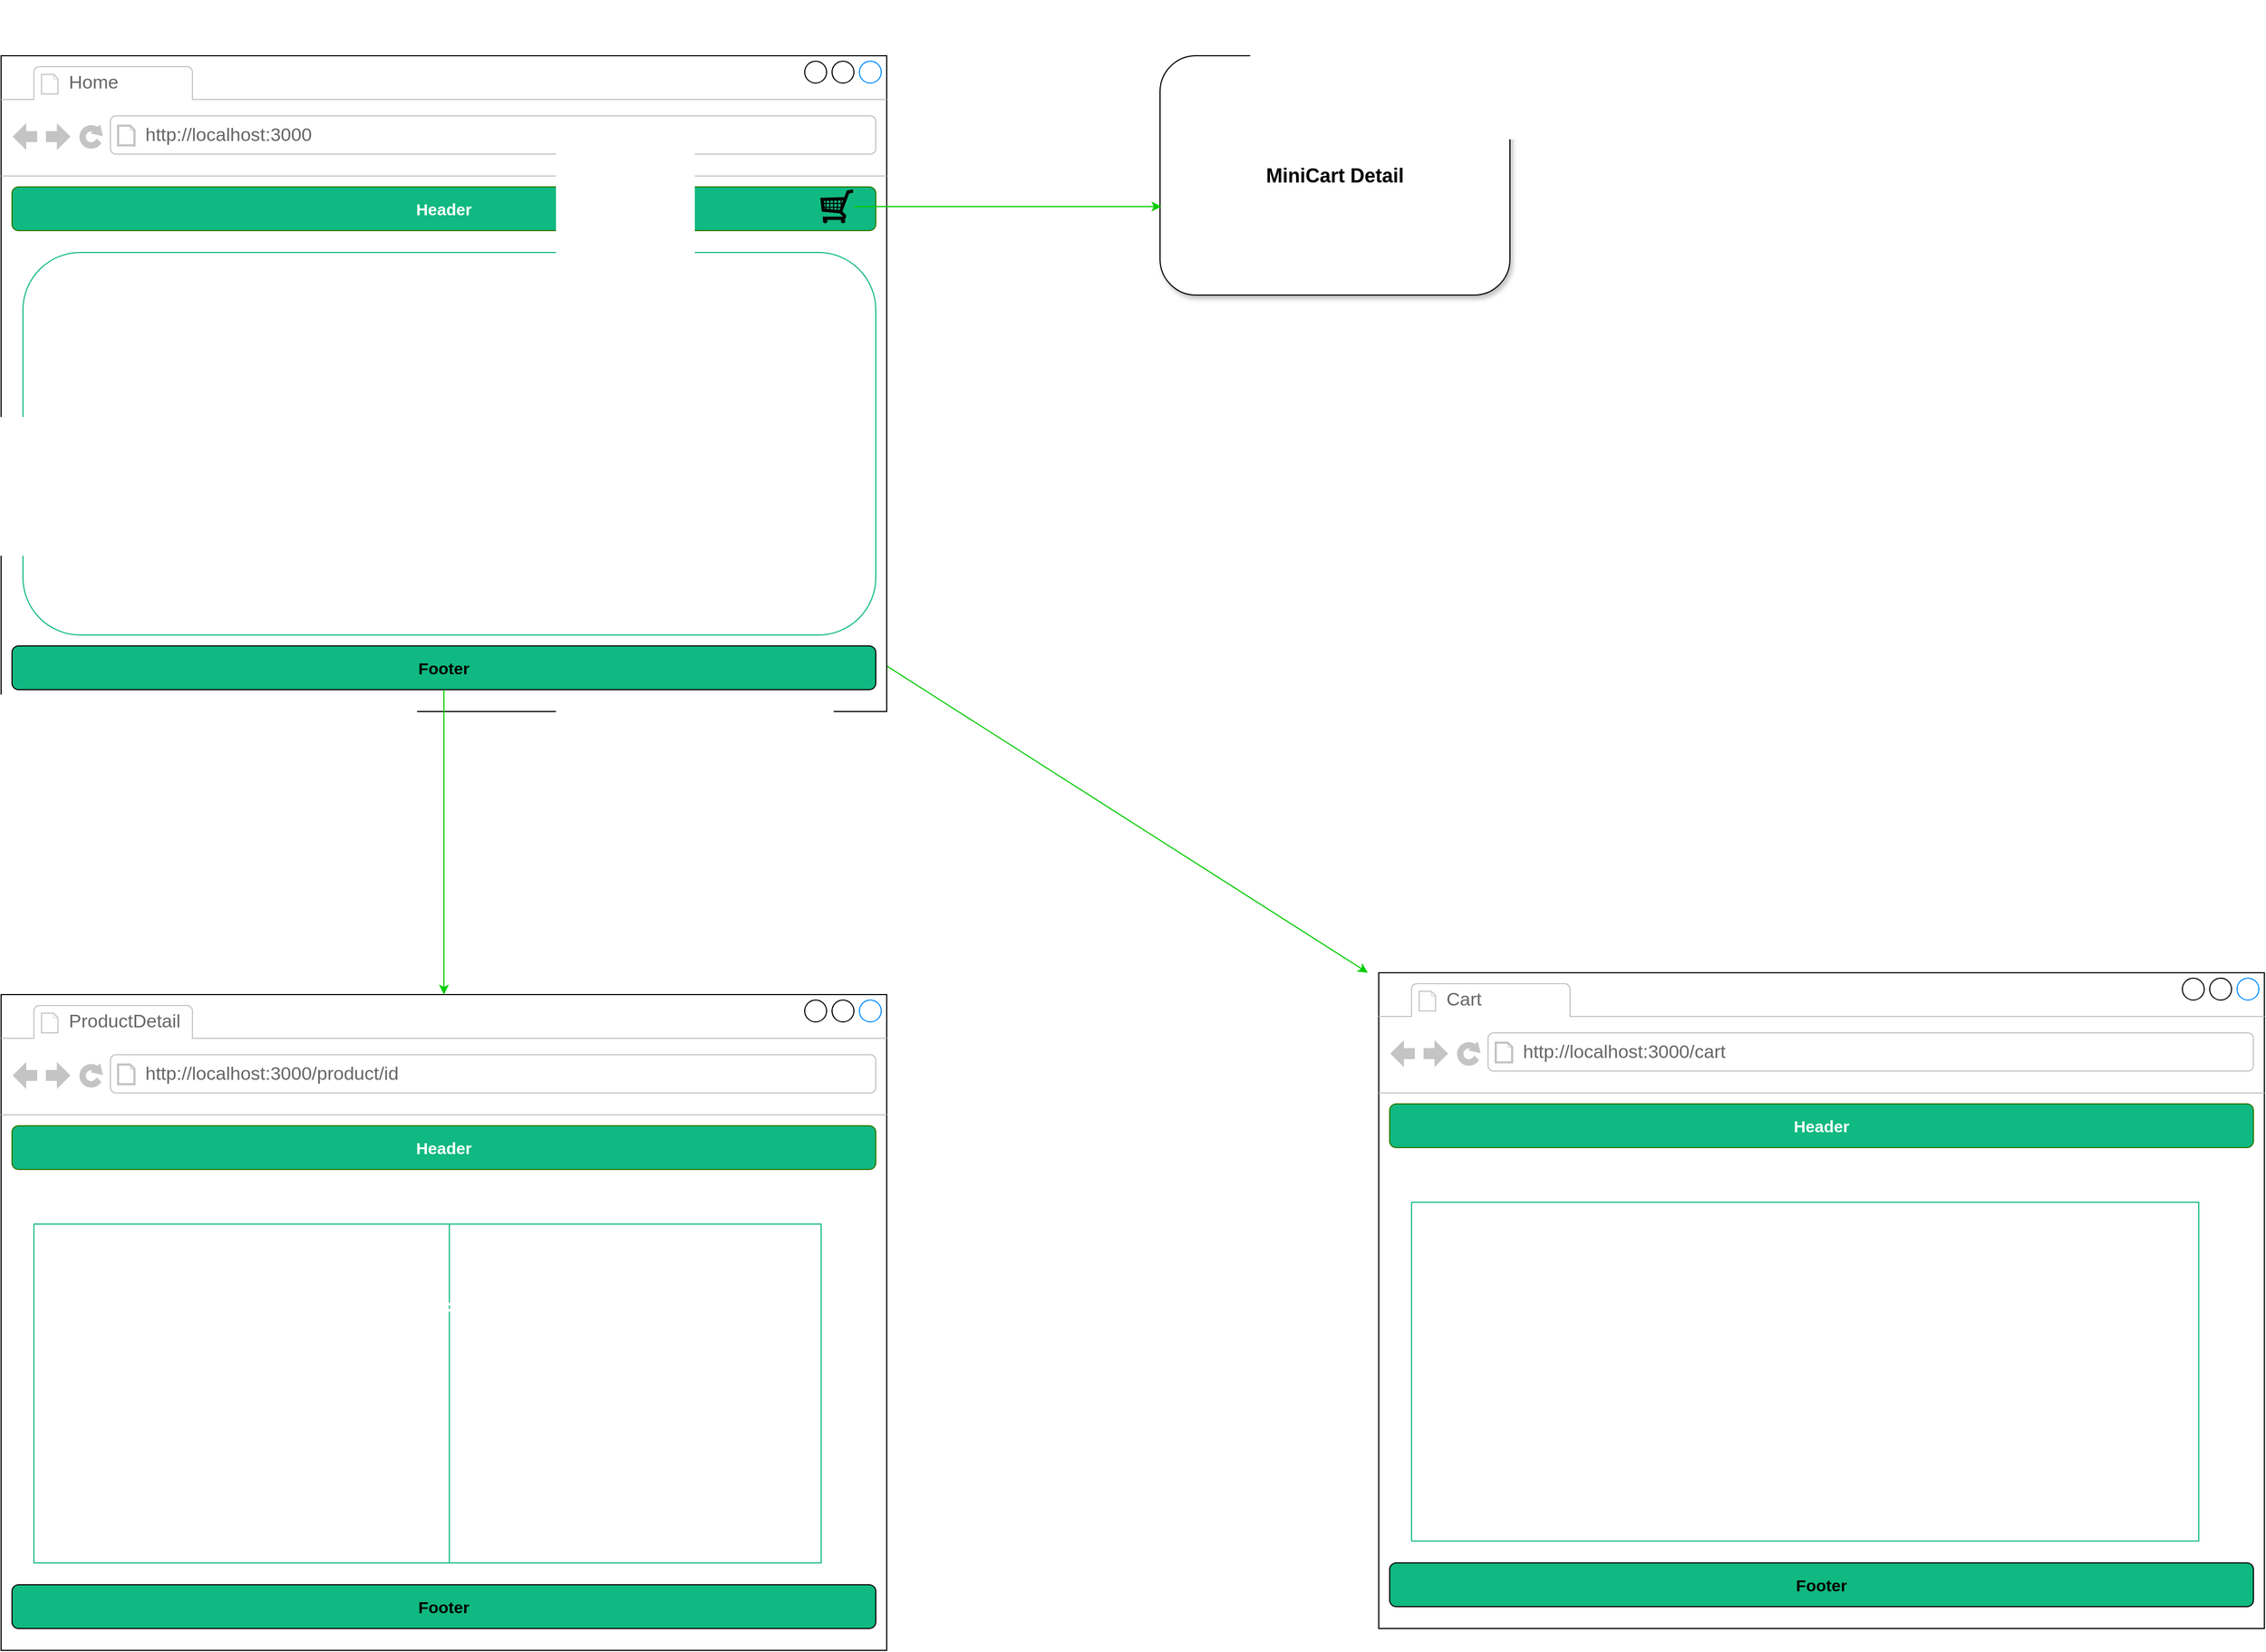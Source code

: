 <mxfile>
    <diagram id="RsQ2uPMJgdX-NSogiXf2" name="general-app-explanation">
        <mxGraphModel dx="4043" dy="1391" grid="1" gridSize="10" guides="1" tooltips="1" connect="1" arrows="1" fold="1" page="1" pageScale="1" pageWidth="850" pageHeight="1100" math="0" shadow="0">
            <root>
                <mxCell id="0"/>
                <mxCell id="1" parent="0"/>
                <mxCell id="K9DbTx4Tkm76TYNsKObI-102" style="edgeStyle=none;html=1;fontSize=18;fontColor=#FFFFFF;fillColor=#f9f7ed;strokeColor=#00CC00;" edge="1" parent="1" source="18">
                    <mxGeometry relative="1" as="geometry">
                        <mxPoint x="1270" y="890" as="targetPoint"/>
                    </mxGeometry>
                </mxCell>
                <mxCell id="18" value="" style="strokeWidth=1;shadow=0;dashed=0;align=center;html=1;shape=mxgraph.mockup.containers.browserWindow;rSize=0;strokeColor2=#008cff;strokeColor3=#c4c4c4;mainText=,;recursiveResize=0;" vertex="1" parent="1">
                    <mxGeometry x="20" y="51" width="810" height="600" as="geometry"/>
                </mxCell>
                <mxCell id="19" value="Home" style="strokeWidth=1;shadow=0;dashed=0;align=center;html=1;shape=mxgraph.mockup.containers.anchor;fontSize=17;fontColor=#666666;align=left;" vertex="1" parent="18">
                    <mxGeometry x="60" y="12" width="110" height="26" as="geometry"/>
                </mxCell>
                <mxCell id="20" value="http://localhost:3000" style="strokeWidth=1;shadow=0;dashed=0;align=center;html=1;shape=mxgraph.mockup.containers.anchor;rSize=0;fontSize=17;fontColor=#666666;align=left;" vertex="1" parent="18">
                    <mxGeometry x="130" y="60" width="250" height="26" as="geometry"/>
                </mxCell>
                <mxCell id="38" style="edgeStyle=none;html=1;exitX=1;exitY=1;exitDx=0;exitDy=0;" edge="1" parent="18">
                    <mxGeometry relative="1" as="geometry">
                        <mxPoint x="80" y="170" as="sourcePoint"/>
                        <mxPoint x="80" y="170" as="targetPoint"/>
                    </mxGeometry>
                </mxCell>
                <mxCell id="K9DbTx4Tkm76TYNsKObI-42" value="&lt;font style=&quot;font-size: 15px&quot;&gt;&lt;b&gt;Header&lt;/b&gt;&lt;/font&gt;" style="rounded=1;whiteSpace=wrap;html=1;fillColor=#10b981;fontColor=#ffffff;strokeColor=#2D7600;" vertex="1" parent="18">
                    <mxGeometry x="10" y="120" width="790" height="40" as="geometry"/>
                </mxCell>
                <mxCell id="K9DbTx4Tkm76TYNsKObI-43" value="&lt;font style=&quot;font-size: 15px&quot;&gt;&lt;b&gt;Footer&lt;/b&gt;&lt;/font&gt;" style="rounded=1;whiteSpace=wrap;html=1;fillColor=#10b981;" vertex="1" parent="18">
                    <mxGeometry x="10" y="540" width="790" height="40" as="geometry"/>
                </mxCell>
                <mxCell id="K9DbTx4Tkm76TYNsKObI-44" value="&lt;font color=&quot;#ffffff&quot; style=&quot;font-size: 18px&quot;&gt;&lt;b&gt;Spinner List&lt;/b&gt;&lt;/font&gt;" style="rounded=1;whiteSpace=wrap;html=1;fontColor=#00CC00;strokeColor=#10b981;fillColor=none;gradientColor=#FFFFFF;" vertex="1" parent="18">
                    <mxGeometry x="20" y="180" width="780" height="350" as="geometry"/>
                </mxCell>
                <mxCell id="K9DbTx4Tkm76TYNsKObI-82" value="" style="verticalLabelPosition=bottom;shadow=0;dashed=0;align=center;html=1;verticalAlign=top;strokeWidth=1;shape=mxgraph.mockup.misc.shoppingCart;strokeColor=#030303;fontSize=18;fontColor=#FFFFFF;fillColor=#030303;gradientColor=#FFFFFF;" vertex="1" parent="18">
                    <mxGeometry x="750" y="123" width="30" height="30" as="geometry"/>
                </mxCell>
                <mxCell id="K9DbTx4Tkm76TYNsKObI-45" value="Spinner Shop" style="text;html=1;strokeColor=none;fillColor=none;align=center;verticalAlign=middle;whiteSpace=wrap;rounded=0;fontSize=15;fontColor=#FFFFFF;" vertex="1" parent="1">
                    <mxGeometry x="380" width="110" height="30" as="geometry"/>
                </mxCell>
                <mxCell id="K9DbTx4Tkm76TYNsKObI-53" value="" style="strokeWidth=1;shadow=0;dashed=0;align=center;html=1;shape=mxgraph.mockup.containers.browserWindow;rSize=0;strokeColor2=#008cff;strokeColor3=#c4c4c4;mainText=,;recursiveResize=0;" vertex="1" parent="1">
                    <mxGeometry x="20" y="910" width="810" height="600" as="geometry"/>
                </mxCell>
                <mxCell id="K9DbTx4Tkm76TYNsKObI-54" value="ProductDetail" style="strokeWidth=1;shadow=0;dashed=0;align=center;html=1;shape=mxgraph.mockup.containers.anchor;fontSize=17;fontColor=#666666;align=left;" vertex="1" parent="K9DbTx4Tkm76TYNsKObI-53">
                    <mxGeometry x="60" y="12" width="110" height="26" as="geometry"/>
                </mxCell>
                <mxCell id="K9DbTx4Tkm76TYNsKObI-55" value="http://localhost:3000/product/id" style="strokeWidth=1;shadow=0;dashed=0;align=center;html=1;shape=mxgraph.mockup.containers.anchor;rSize=0;fontSize=17;fontColor=#666666;align=left;" vertex="1" parent="K9DbTx4Tkm76TYNsKObI-53">
                    <mxGeometry x="130" y="60" width="250" height="26" as="geometry"/>
                </mxCell>
                <mxCell id="K9DbTx4Tkm76TYNsKObI-56" style="edgeStyle=none;html=1;exitX=1;exitY=1;exitDx=0;exitDy=0;" edge="1" parent="K9DbTx4Tkm76TYNsKObI-53">
                    <mxGeometry relative="1" as="geometry">
                        <mxPoint x="80" y="170" as="sourcePoint"/>
                        <mxPoint x="80" y="170" as="targetPoint"/>
                    </mxGeometry>
                </mxCell>
                <mxCell id="K9DbTx4Tkm76TYNsKObI-57" value="&lt;font style=&quot;font-size: 15px&quot;&gt;&lt;b&gt;Header&lt;/b&gt;&lt;/font&gt;" style="rounded=1;whiteSpace=wrap;html=1;fillColor=#10b981;fontColor=#ffffff;strokeColor=#2D7600;" vertex="1" parent="K9DbTx4Tkm76TYNsKObI-53">
                    <mxGeometry x="10" y="120" width="790" height="40" as="geometry"/>
                </mxCell>
                <mxCell id="K9DbTx4Tkm76TYNsKObI-58" value="&lt;font style=&quot;font-size: 15px&quot;&gt;&lt;b&gt;Footer&lt;/b&gt;&lt;/font&gt;" style="rounded=1;whiteSpace=wrap;html=1;fillColor=#10b981;" vertex="1" parent="K9DbTx4Tkm76TYNsKObI-53">
                    <mxGeometry x="10" y="540" width="790" height="40" as="geometry"/>
                </mxCell>
                <mxCell id="K9DbTx4Tkm76TYNsKObI-64" value="" style="swimlane;horizontal=0;fontSize=15;fontColor=#FFFFFF;strokeColor=#10b981;fillColor=none;gradientColor=#FFFFFF;startSize=380;" vertex="1" parent="K9DbTx4Tkm76TYNsKObI-53">
                    <mxGeometry x="30" y="210" width="720" height="310" as="geometry"/>
                </mxCell>
                <mxCell id="K9DbTx4Tkm76TYNsKObI-65" value="&lt;b&gt;&lt;font style=&quot;font-size: 18px&quot;&gt;Product detail&lt;/font&gt;&lt;/b&gt;" style="text;html=1;strokeColor=none;fillColor=none;align=center;verticalAlign=middle;whiteSpace=wrap;rounded=0;fontSize=15;fontColor=#FFFFFF;" vertex="1" parent="K9DbTx4Tkm76TYNsKObI-64">
                    <mxGeometry x="300" y="60" width="160" height="30" as="geometry"/>
                </mxCell>
                <mxCell id="K9DbTx4Tkm76TYNsKObI-62" value="Spinner Product detail" style="text;html=1;strokeColor=none;fillColor=none;align=center;verticalAlign=middle;whiteSpace=wrap;rounded=0;fontSize=15;fontColor=#FFFFFF;" vertex="1" parent="1">
                    <mxGeometry x="1480" width="160" height="30" as="geometry"/>
                </mxCell>
                <mxCell id="K9DbTx4Tkm76TYNsKObI-66" style="edgeStyle=none;html=1;fontSize=18;fontColor=#FFFFFF;exitX=0.5;exitY=1;exitDx=0;exitDy=0;fillColor=#eeeeee;strokeColor=#00CC00;" edge="1" parent="1" source="K9DbTx4Tkm76TYNsKObI-43" target="K9DbTx4Tkm76TYNsKObI-53">
                    <mxGeometry relative="1" as="geometry"/>
                </mxCell>
                <mxCell id="K9DbTx4Tkm76TYNsKObI-83" value="&lt;b&gt;&lt;font style=&quot;font-size: 18px&quot;&gt;MiniCart Detail&lt;/font&gt;&lt;/b&gt;" style="rounded=1;whiteSpace=wrap;html=1;shadow=1;fontSize=18;" vertex="1" parent="1">
                    <mxGeometry x="1080" y="51" width="320" height="219" as="geometry"/>
                </mxCell>
                <mxCell id="K9DbTx4Tkm76TYNsKObI-84" style="edgeStyle=none;html=1;entryX=0.004;entryY=0.63;entryDx=0;entryDy=0;entryPerimeter=0;fontSize=18;fontColor=#FFFFFF;fillColor=#eeeeee;strokeColor=#00CC00;" edge="1" parent="1" source="K9DbTx4Tkm76TYNsKObI-82" target="K9DbTx4Tkm76TYNsKObI-83">
                    <mxGeometry relative="1" as="geometry"/>
                </mxCell>
                <mxCell id="K9DbTx4Tkm76TYNsKObI-93" value="" style="strokeWidth=1;shadow=0;dashed=0;align=center;html=1;shape=mxgraph.mockup.containers.browserWindow;rSize=0;strokeColor2=#008cff;strokeColor3=#c4c4c4;mainText=,;recursiveResize=0;" vertex="1" parent="1">
                    <mxGeometry x="1280" y="890" width="810" height="600" as="geometry"/>
                </mxCell>
                <mxCell id="K9DbTx4Tkm76TYNsKObI-94" value="Cart" style="strokeWidth=1;shadow=0;dashed=0;align=center;html=1;shape=mxgraph.mockup.containers.anchor;fontSize=17;fontColor=#666666;align=left;" vertex="1" parent="K9DbTx4Tkm76TYNsKObI-93">
                    <mxGeometry x="60" y="12" width="110" height="26" as="geometry"/>
                </mxCell>
                <mxCell id="K9DbTx4Tkm76TYNsKObI-95" value="http://localhost:3000/cart" style="strokeWidth=1;shadow=0;dashed=0;align=center;html=1;shape=mxgraph.mockup.containers.anchor;rSize=0;fontSize=17;fontColor=#666666;align=left;" vertex="1" parent="K9DbTx4Tkm76TYNsKObI-93">
                    <mxGeometry x="130" y="60" width="250" height="26" as="geometry"/>
                </mxCell>
                <mxCell id="K9DbTx4Tkm76TYNsKObI-96" style="edgeStyle=none;html=1;exitX=1;exitY=1;exitDx=0;exitDy=0;" edge="1" parent="K9DbTx4Tkm76TYNsKObI-93">
                    <mxGeometry relative="1" as="geometry">
                        <mxPoint x="80" y="170" as="sourcePoint"/>
                        <mxPoint x="80" y="170" as="targetPoint"/>
                    </mxGeometry>
                </mxCell>
                <mxCell id="K9DbTx4Tkm76TYNsKObI-97" value="&lt;font style=&quot;font-size: 15px&quot;&gt;&lt;b&gt;Header&lt;/b&gt;&lt;/font&gt;" style="rounded=1;whiteSpace=wrap;html=1;fillColor=#10b981;fontColor=#ffffff;strokeColor=#2D7600;" vertex="1" parent="K9DbTx4Tkm76TYNsKObI-93">
                    <mxGeometry x="10" y="120" width="790" height="40" as="geometry"/>
                </mxCell>
                <mxCell id="K9DbTx4Tkm76TYNsKObI-98" value="&lt;font style=&quot;font-size: 15px&quot;&gt;&lt;b&gt;Footer&lt;/b&gt;&lt;/font&gt;" style="rounded=1;whiteSpace=wrap;html=1;fillColor=#10b981;" vertex="1" parent="K9DbTx4Tkm76TYNsKObI-93">
                    <mxGeometry x="10" y="540" width="790" height="40" as="geometry"/>
                </mxCell>
                <mxCell id="K9DbTx4Tkm76TYNsKObI-99" value="" style="swimlane;horizontal=0;fontSize=15;fontColor=#FFFFFF;strokeColor=#10b981;fillColor=none;gradientColor=#FFFFFF;startSize=0;" vertex="1" parent="K9DbTx4Tkm76TYNsKObI-93">
                    <mxGeometry x="30" y="210" width="720" height="310" as="geometry"/>
                </mxCell>
                <mxCell id="K9DbTx4Tkm76TYNsKObI-100" value="&lt;b&gt;&lt;font style=&quot;font-size: 18px&quot;&gt;Cart Detail&lt;/font&gt;&lt;/b&gt;" style="text;html=1;strokeColor=none;fillColor=none;align=center;verticalAlign=middle;whiteSpace=wrap;rounded=0;fontSize=15;fontColor=#FFFFFF;" vertex="1" parent="K9DbTx4Tkm76TYNsKObI-99">
                    <mxGeometry x="300" y="60" width="160" height="30" as="geometry"/>
                </mxCell>
            </root>
        </mxGraphModel>
    </diagram>
    <diagram name="mfe-app-architecture" id="vZdjbQO48gKIL84T-E8i">
        <mxGraphModel dx="1769" dy="609" grid="1" gridSize="10" guides="1" tooltips="1" connect="1" arrows="1" fold="1" page="1" pageScale="1" pageWidth="850" pageHeight="1100" math="0" shadow="0">
            <root>
                <mxCell id="N8NDR8l6x0q2m6DLPLbC-0"/>
                <mxCell id="N8NDR8l6x0q2m6DLPLbC-1" parent="N8NDR8l6x0q2m6DLPLbC-0"/>
                <mxCell id="o7NgSWwI9lWjtZkXm5Qo-6" style="edgeStyle=orthogonalEdgeStyle;html=1;fontSize=17;fontColor=#4D9900;fillColor=#cdeb8b;strokeColor=#00CC00;exitX=0;exitY=0.5;exitDx=0;exitDy=0;entryX=0.348;entryY=0;entryDx=0;entryDy=0;entryPerimeter=0;endArrow=classic;endFill=1;" edge="1" parent="N8NDR8l6x0q2m6DLPLbC-1" source="WtYRlf2IBwSMmUjIylfN-0" target="WtYRlf2IBwSMmUjIylfN-1">
                    <mxGeometry relative="1" as="geometry">
                        <mxPoint x="90" y="410" as="targetPoint"/>
                        <mxPoint x="250" y="250.0" as="sourcePoint"/>
                    </mxGeometry>
                </mxCell>
                <mxCell id="o7NgSWwI9lWjtZkXm5Qo-12" style="edgeStyle=orthogonalEdgeStyle;html=1;fontSize=17;fontColor=#4D9900;strokeColor=#00CC00;entryX=0.5;entryY=0;entryDx=0;entryDy=0;" edge="1" parent="N8NDR8l6x0q2m6DLPLbC-1" source="WtYRlf2IBwSMmUjIylfN-0" target="WtYRlf2IBwSMmUjIylfN-6">
                    <mxGeometry relative="1" as="geometry">
                        <mxPoint x="715" y="390" as="targetPoint"/>
                        <mxPoint x="630" y="220.0" as="sourcePoint"/>
                        <Array as="points">
                            <mxPoint x="715" y="220"/>
                        </Array>
                    </mxGeometry>
                </mxCell>
                <mxCell id="o7NgSWwI9lWjtZkXm5Qo-10" style="edgeStyle=orthogonalEdgeStyle;html=1;entryX=0.38;entryY=1.042;entryDx=0;entryDy=0;entryPerimeter=0;fontSize=17;fontColor=#4D9900;strokeColor=#00CC00;exitX=0.482;exitY=1.019;exitDx=0;exitDy=0;exitPerimeter=0;" edge="1" parent="N8NDR8l6x0q2m6DLPLbC-1" source="WtYRlf2IBwSMmUjIylfN-6" target="WtYRlf2IBwSMmUjIylfN-1">
                    <mxGeometry relative="1" as="geometry">
                        <mxPoint x="1060" y="514" as="sourcePoint"/>
                        <mxPoint x="101.84" y="845" as="targetPoint"/>
                        <Array as="points">
                            <mxPoint x="711" y="650"/>
                            <mxPoint x="97" y="650"/>
                        </Array>
                    </mxGeometry>
                </mxCell>
                <mxCell id="WtYRlf2IBwSMmUjIylfN-9" style="edgeStyle=orthogonalEdgeStyle;html=1;entryX=0.452;entryY=-0.068;entryDx=0;entryDy=0;entryPerimeter=0;fontSize=17;fontColor=#4D9900;strokeColor=#00CC00;" edge="1" parent="N8NDR8l6x0q2m6DLPLbC-1" source="WtYRlf2IBwSMmUjIylfN-0" target="WtYRlf2IBwSMmUjIylfN-2">
                    <mxGeometry relative="1" as="geometry"/>
                </mxCell>
                <mxCell id="WtYRlf2IBwSMmUjIylfN-0" value="&lt;font color=&quot;#4d9900&quot;&gt;HOME&lt;/font&gt;" style="rounded=1;whiteSpace=wrap;html=1;shadow=1;fontSize=17;" vertex="1" parent="N8NDR8l6x0q2m6DLPLbC-1">
                    <mxGeometry x="280" y="170" width="230" height="90" as="geometry"/>
                </mxCell>
                <mxCell id="Ymggc-_FqvlsH3P2sJCJ-2" style="edgeStyle=orthogonalEdgeStyle;html=1;fontSize=17;fontColor=#4D9900;strokeColor=#00CC00;entryX=0;entryY=0.778;entryDx=0;entryDy=0;entryPerimeter=0;" edge="1" parent="N8NDR8l6x0q2m6DLPLbC-1" source="WtYRlf2IBwSMmUjIylfN-1" target="WtYRlf2IBwSMmUjIylfN-0">
                    <mxGeometry relative="1" as="geometry">
                        <mxPoint x="260" y="240" as="targetPoint"/>
                        <Array as="points">
                            <mxPoint x="125" y="240"/>
                        </Array>
                    </mxGeometry>
                </mxCell>
                <mxCell id="Ymggc-_FqvlsH3P2sJCJ-3" style="edgeStyle=orthogonalEdgeStyle;html=1;fontSize=17;fontColor=#4D9900;strokeColor=#00CC00;entryX=0.393;entryY=1.04;entryDx=0;entryDy=0;entryPerimeter=0;" edge="1" parent="N8NDR8l6x0q2m6DLPLbC-1" source="WtYRlf2IBwSMmUjIylfN-1" target="WtYRlf2IBwSMmUjIylfN-6">
                    <mxGeometry relative="1" as="geometry">
                        <mxPoint x="690" y="530" as="targetPoint"/>
                        <Array as="points">
                            <mxPoint x="125" y="620"/>
                            <mxPoint x="690" y="620"/>
                        </Array>
                    </mxGeometry>
                </mxCell>
                <mxCell id="WtYRlf2IBwSMmUjIylfN-1" value="&lt;font color=&quot;#4d9900&quot;&gt;CART&lt;/font&gt;" style="rounded=1;whiteSpace=wrap;html=1;shadow=1;fontSize=17;" vertex="1" parent="N8NDR8l6x0q2m6DLPLbC-1">
                    <mxGeometry x="10" y="420" width="230" height="90" as="geometry"/>
                </mxCell>
                <mxCell id="Ymggc-_FqvlsH3P2sJCJ-9" style="edgeStyle=orthogonalEdgeStyle;html=1;fontSize=17;fontColor=#4D9900;endArrow=classic;endFill=1;strokeColor=#00CC00;exitX=0;exitY=0.5;exitDx=0;exitDy=0;" edge="1" parent="N8NDR8l6x0q2m6DLPLbC-1" source="WtYRlf2IBwSMmUjIylfN-2" target="WtYRlf2IBwSMmUjIylfN-1">
                    <mxGeometry relative="1" as="geometry"/>
                </mxCell>
                <mxCell id="WtYRlf2IBwSMmUjIylfN-2" value="" style="rounded=1;whiteSpace=wrap;html=1;shadow=1;fontSize=17;" vertex="1" parent="N8NDR8l6x0q2m6DLPLbC-1">
                    <mxGeometry x="290" y="410" width="230" height="110" as="geometry"/>
                </mxCell>
                <mxCell id="o7NgSWwI9lWjtZkXm5Qo-1" value="Redux Store" style="text;html=1;strokeColor=none;fillColor=none;align=center;verticalAlign=middle;whiteSpace=wrap;rounded=0;shadow=1;fontSize=17;fontColor=#4D9900;" vertex="1" parent="N8NDR8l6x0q2m6DLPLbC-1">
                    <mxGeometry x="298.38" y="470" width="110" height="30" as="geometry"/>
                </mxCell>
                <mxCell id="o7NgSWwI9lWjtZkXm5Qo-0" value="" style="sketch=0;outlineConnect=0;fontColor=#232F3E;gradientColor=none;fillColor=#3F8624;strokeColor=none;dashed=0;verticalLabelPosition=bottom;verticalAlign=top;align=center;html=1;fontSize=12;fontStyle=0;aspect=fixed;pointerEvents=1;shape=mxgraph.aws4.iot_analytics_data_store;shadow=1;" vertex="1" parent="N8NDR8l6x0q2m6DLPLbC-1">
                    <mxGeometry x="430" y="461" width="33.23" height="48" as="geometry"/>
                </mxCell>
                <mxCell id="WtYRlf2IBwSMmUjIylfN-8" style="edgeStyle=orthogonalEdgeStyle;html=1;fontSize=17;fontColor=#4D9900;strokeColor=#00CC00;" edge="1" parent="N8NDR8l6x0q2m6DLPLbC-1" source="WtYRlf2IBwSMmUjIylfN-6">
                    <mxGeometry relative="1" as="geometry">
                        <mxPoint x="522" y="465" as="targetPoint"/>
                        <Array as="points">
                            <mxPoint x="522" y="465"/>
                        </Array>
                    </mxGeometry>
                </mxCell>
                <mxCell id="Ymggc-_FqvlsH3P2sJCJ-0" style="edgeStyle=orthogonalEdgeStyle;html=1;entryX=0;entryY=0.5;entryDx=0;entryDy=0;fontSize=17;fontColor=#4D9900;strokeColor=#00CC00;" edge="1" parent="N8NDR8l6x0q2m6DLPLbC-1" source="WtYRlf2IBwSMmUjIylfN-6" target="WtYRlf2IBwSMmUjIylfN-14">
                    <mxGeometry relative="1" as="geometry"/>
                </mxCell>
                <mxCell id="Ymggc-_FqvlsH3P2sJCJ-4" style="edgeStyle=orthogonalEdgeStyle;html=1;fontSize=17;fontColor=#4D9900;strokeColor=#00CC00;entryX=1.003;entryY=0.774;entryDx=0;entryDy=0;entryPerimeter=0;" edge="1" parent="N8NDR8l6x0q2m6DLPLbC-1" source="WtYRlf2IBwSMmUjIylfN-6" target="WtYRlf2IBwSMmUjIylfN-0">
                    <mxGeometry relative="1" as="geometry">
                        <mxPoint x="520" y="240" as="targetPoint"/>
                        <Array as="points">
                            <mxPoint x="690" y="240"/>
                        </Array>
                    </mxGeometry>
                </mxCell>
                <mxCell id="WtYRlf2IBwSMmUjIylfN-6" value="&lt;font color=&quot;#4d9900&quot;&gt;PRODUCT_DETAIL_PAGE&lt;/font&gt;" style="rounded=1;whiteSpace=wrap;html=1;shadow=1;fontSize=17;" vertex="1" parent="N8NDR8l6x0q2m6DLPLbC-1">
                    <mxGeometry x="600" y="420" width="230" height="90" as="geometry"/>
                </mxCell>
                <mxCell id="Ymggc-_FqvlsH3P2sJCJ-5" style="edgeStyle=orthogonalEdgeStyle;html=1;fontSize=17;fontColor=#4D9900;endArrow=classic;endFill=1;strokeColor=#00CC00;" edge="1" parent="N8NDR8l6x0q2m6DLPLbC-1" source="WtYRlf2IBwSMmUjIylfN-14" target="WtYRlf2IBwSMmUjIylfN-1">
                    <mxGeometry relative="1" as="geometry">
                        <Array as="points">
                            <mxPoint x="1035" y="680"/>
                            <mxPoint x="70" y="680"/>
                        </Array>
                    </mxGeometry>
                </mxCell>
                <mxCell id="WtYRlf2IBwSMmUjIylfN-14" value="&lt;font color=&quot;#4d9900&quot;&gt;ADD_TO_CARD&lt;/font&gt;" style="rounded=1;whiteSpace=wrap;html=1;shadow=1;fontSize=17;" vertex="1" parent="N8NDR8l6x0q2m6DLPLbC-1">
                    <mxGeometry x="920" y="420" width="230" height="90" as="geometry"/>
                </mxCell>
                <mxCell id="Ymggc-_FqvlsH3P2sJCJ-6" value="Port: 3000" style="text;html=1;strokeColor=none;fillColor=none;align=center;verticalAlign=middle;whiteSpace=wrap;rounded=0;shadow=1;fontSize=13;fontColor=#007FFF;" vertex="1" parent="N8NDR8l6x0q2m6DLPLbC-1">
                    <mxGeometry x="275" y="171" width="90" height="30" as="geometry"/>
                </mxCell>
                <mxCell id="Ymggc-_FqvlsH3P2sJCJ-7" value="Port: 3002" style="text;html=1;strokeColor=none;fillColor=none;align=center;verticalAlign=middle;whiteSpace=wrap;rounded=0;shadow=1;fontSize=13;fontColor=#007FFF;" vertex="1" parent="N8NDR8l6x0q2m6DLPLbC-1">
                    <mxGeometry x="4" y="420" width="90" height="30" as="geometry"/>
                </mxCell>
                <mxCell id="Ymggc-_FqvlsH3P2sJCJ-8" value="Port: 3004" style="text;html=1;strokeColor=none;fillColor=none;align=center;verticalAlign=middle;whiteSpace=wrap;rounded=0;shadow=1;fontSize=13;fontColor=#007FFF;" vertex="1" parent="N8NDR8l6x0q2m6DLPLbC-1">
                    <mxGeometry x="288.38" y="410" width="90" height="30" as="geometry"/>
                </mxCell>
                <mxCell id="Ymggc-_FqvlsH3P2sJCJ-10" value="Port: 3001" style="text;html=1;strokeColor=none;fillColor=none;align=center;verticalAlign=middle;whiteSpace=wrap;rounded=0;shadow=1;fontSize=13;fontColor=#007FFF;" vertex="1" parent="N8NDR8l6x0q2m6DLPLbC-1">
                    <mxGeometry x="595" y="420" width="90" height="30" as="geometry"/>
                </mxCell>
                <mxCell id="Ymggc-_FqvlsH3P2sJCJ-11" value="Port: 3003" style="text;html=1;strokeColor=none;fillColor=none;align=center;verticalAlign=middle;whiteSpace=wrap;rounded=0;shadow=1;fontSize=13;fontColor=#007FFF;" vertex="1" parent="N8NDR8l6x0q2m6DLPLbC-1">
                    <mxGeometry x="913" y="421" width="90" height="30" as="geometry"/>
                </mxCell>
            </root>
        </mxGraphModel>
    </diagram>
</mxfile>